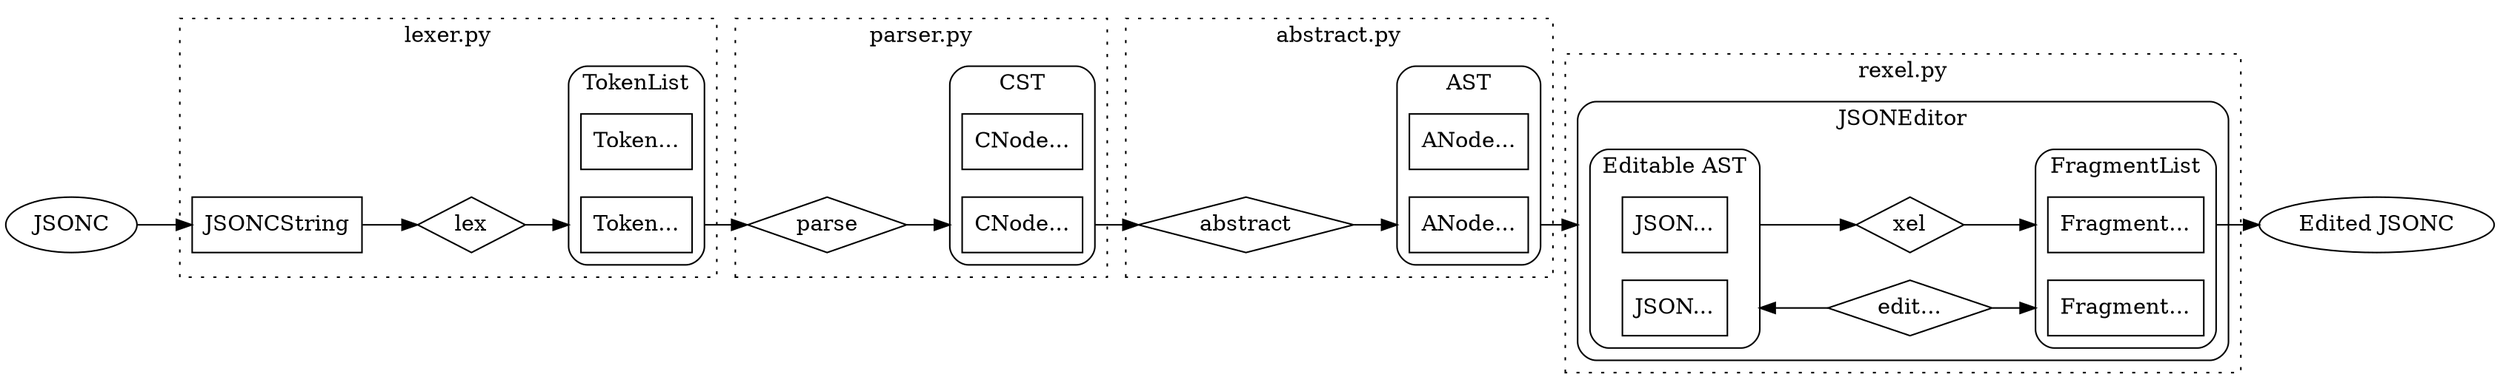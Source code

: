 digraph G {
  rankdir=LR;
  compound=true;
  newrank=true;
  
  JSONC;
  subgraph cluster_lexer {
    label="lexer.py";
    style=dotted;
    JSONCString [shape=box];
    lex [shape=diamond];
    subgraph cluster_tokens {
      label="TokenList";
      rank=same;
      style=rounded;
      TokenBottom [label="Token..." shape=box];
      TokenCenter [label="Token..." shape=box];
    }
  }
  subgraph cluster_parser {
    label="parser.py";
    style=dotted;
    parse [shape=diamond];
    subgraph cluster_cst {
      label="CST";
      rank=same;
      style=rounded;
      CNodeBottom [label="CNode..." shape=box];
      CNodeCenter [label="CNode..." shape=box];
    }
  }
  subgraph cluster_abstract {
    label="abstract.py";
    style=dotted;
    abstract [shape=diamond];
    subgraph cluster_values {
      label="AST";
      rank=same;
      style=rounded;
      ANodeBottom [label="ANode..." shape=box];
      ANodeCenter [label="ANode..." shape=box];
    }
  }
  subgraph cluster_rexel {
    label="rexel.py";
    style=dotted;
    subgraph cluster_editor {
      label="JSONEditor";
      style=rounded;
      subgraph cluster_editable {
        label="Editable AST";
        rank=same;
        style=rounded;
        JSONBottom [label="JSON..." shape=box];
        JSONCenter [label="JSON..." shape=box];
      }
      xel [shape=diamond];
      edit [label="edit..." shape=diamond];
      subgraph cluster_fragments {
        label="FragmentList";
        rank=same;
        style=rounded;
        FragmentBottom [label="Fragment..." shape=box];
        FragmentCenter [label="Fragment..." shape=box];
      }
    }
  }
  EditedJSONC [label="Edited JSONC"];

  JSONC -> JSONCString;
  JSONCString -> lex;
  lex -> TokenCenter [lhead=cluster_tokens];
  TokenCenter -> parse [ltail=cluster_tokens];
  parse -> CNodeCenter [lhead=cluster_cst];
  CNodeCenter -> abstract [ltail=cluster_cst];
  abstract -> ANodeCenter [lhead=cluster_values];
  ANodeCenter -> JSONCenter [ltail=cluster_values lhead=cluster_editor];
  JSONCenter -> xel [ltail=cluster_editable];
  JSONBottom -> edit [ltail=cluster_editable dir=back];
  xel -> FragmentCenter [lhead=cluster_fragments];
  edit -> FragmentBottom [lhead=cluster_fragments];
  FragmentCenter -> EditedJSONC [ltail=cluster_fragments];
}
